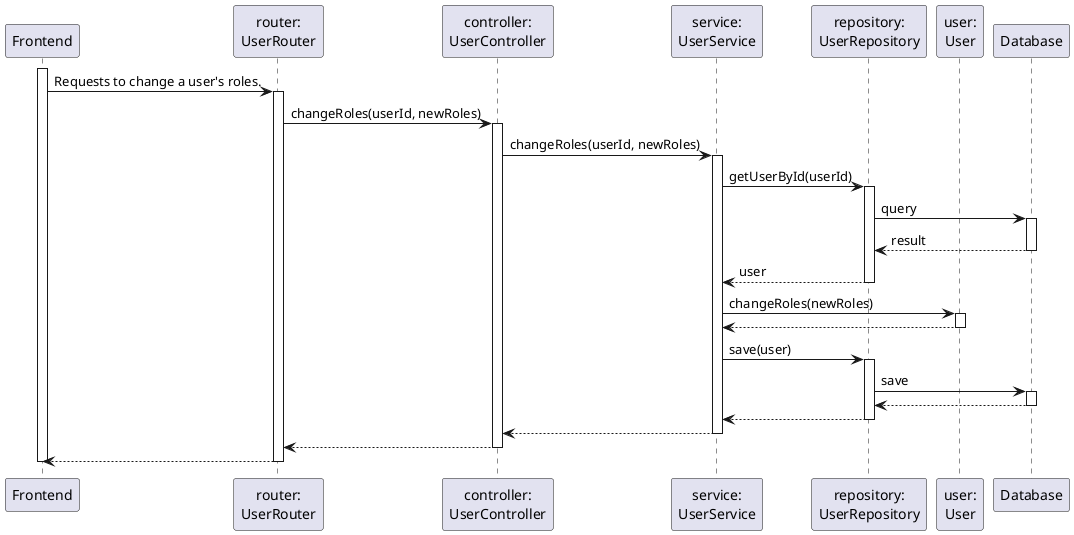 @startuml EditUserRoles

participant Frontend
participant "router:\nUserRouter" as Router
participant "controller:\nUserController" as Controller
participant "service:\nUserService" as Service
participant "repository:\nUserRepository" as Repository
participant "user:\nUser" as User
participant Database

activate Frontend

Frontend -> Router: Requests to change a user's roles.
activate Router

Router -> Controller: changeRoles(userId, newRoles)
activate Controller

Controller -> Service: changeRoles(userId, newRoles)
activate Service

Service -> Repository: getUserById(userId)
activate Repository

Repository -> Database: query
activate Database

Database --> Repository: result
deactivate Database

Repository --> Service: user
deactivate Repository

Service -> User: changeRoles(newRoles)
activate User
User --> Service
deactivate User

Service -> Repository: save(user)
activate Repository

Repository -> Database: save
activate Database

Database --> Repository
deactivate Database

Repository --> Service
deactivate Repository

Service --> Controller
deactivate Service

Controller --> Router
deactivate Controller

Router --> Frontend
deactivate Router

deactivate Frontend

@enduml